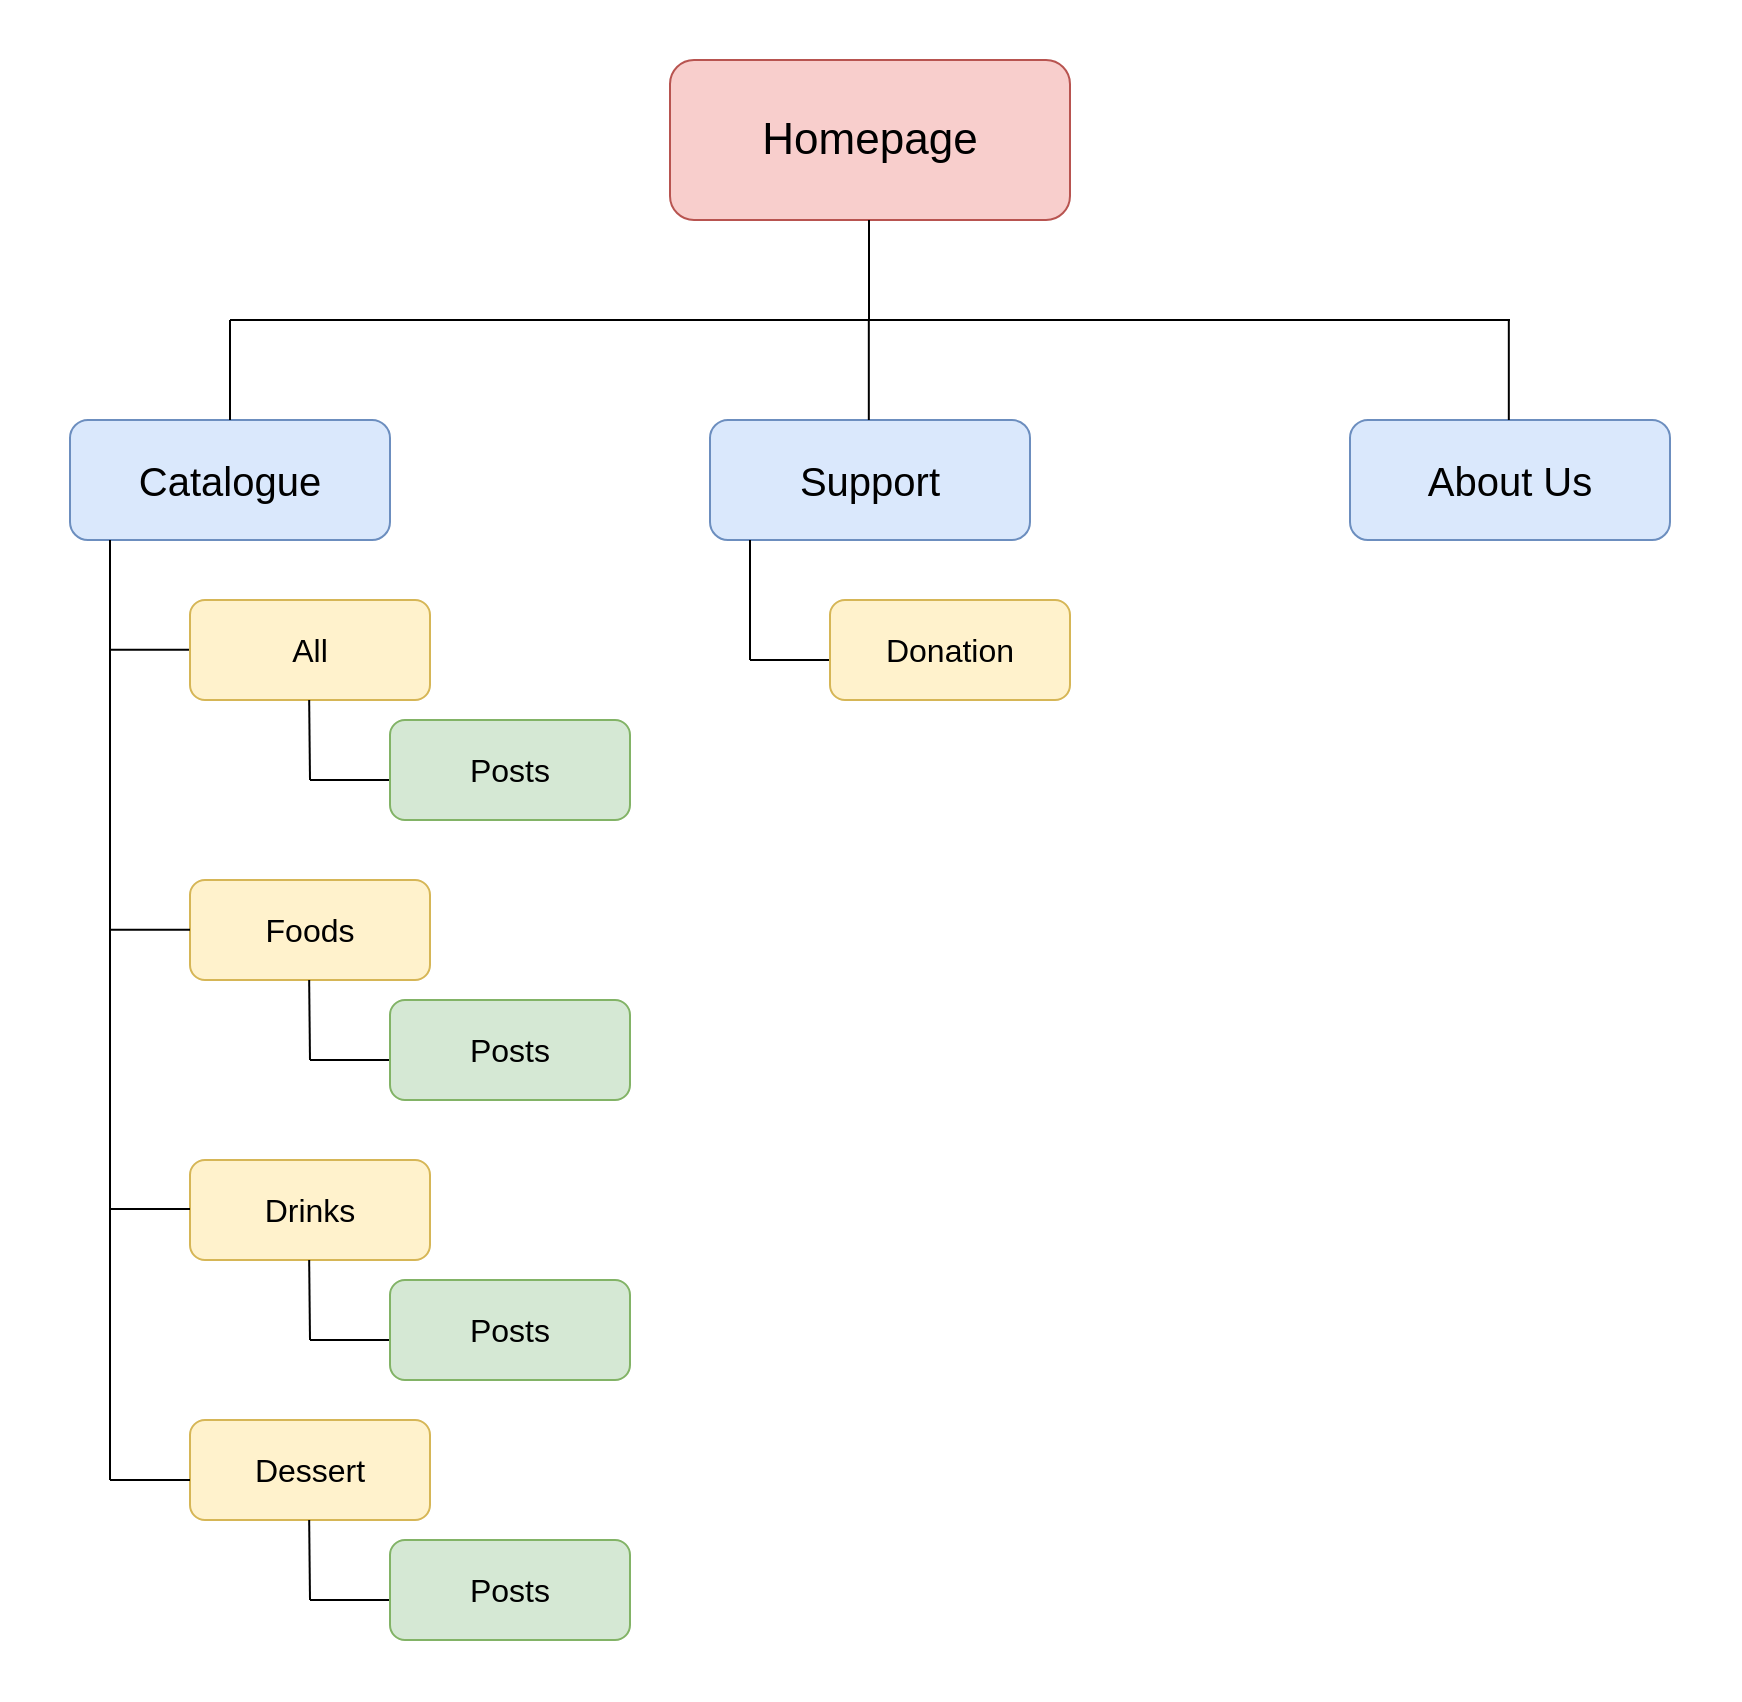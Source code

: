 <mxfile version="24.5.4" type="github">
  <diagram name="Page-1" id="LEZ5n5fntuWUsPVQmiIG">
    <mxGraphModel dx="2950" dy="1130" grid="1" gridSize="10" guides="1" tooltips="1" connect="1" arrows="1" fold="1" page="1" pageScale="1" pageWidth="850" pageHeight="1100" math="0" shadow="0">
      <root>
        <mxCell id="0" />
        <mxCell id="1" parent="0" />
        <mxCell id="Hb-jmeLNu6FLRn5VgUYX-1" value="&lt;font style=&quot;font-size: 22px;&quot;&gt;Homepage&lt;/font&gt;" style="rounded=1;whiteSpace=wrap;html=1;fillColor=#f8cecc;strokeColor=#b85450;" parent="1" vertex="1">
          <mxGeometry x="300" y="150" width="200" height="80" as="geometry" />
        </mxCell>
        <mxCell id="1kTSaBlXqIQbw2CaoR4M-1" value="" style="endArrow=none;html=1;rounded=0;" edge="1" parent="1">
          <mxGeometry width="50" height="50" relative="1" as="geometry">
            <mxPoint x="80" y="280" as="sourcePoint" />
            <mxPoint x="720" y="280" as="targetPoint" />
          </mxGeometry>
        </mxCell>
        <mxCell id="1kTSaBlXqIQbw2CaoR4M-2" value="&lt;font style=&quot;font-size: 20px;&quot;&gt;Catalogue&lt;/font&gt;" style="rounded=1;whiteSpace=wrap;html=1;fillColor=#dae8fc;strokeColor=#6c8ebf;" vertex="1" parent="1">
          <mxGeometry y="330" width="160" height="60" as="geometry" />
        </mxCell>
        <mxCell id="1kTSaBlXqIQbw2CaoR4M-3" value="&lt;font style=&quot;font-size: 20px;&quot;&gt;Support&lt;/font&gt;" style="rounded=1;whiteSpace=wrap;html=1;fillColor=#dae8fc;strokeColor=#6c8ebf;" vertex="1" parent="1">
          <mxGeometry x="320" y="330" width="160" height="60" as="geometry" />
        </mxCell>
        <mxCell id="1kTSaBlXqIQbw2CaoR4M-4" value="&lt;font style=&quot;font-size: 20px;&quot;&gt;About Us&lt;/font&gt;" style="rounded=1;whiteSpace=wrap;html=1;fillColor=#dae8fc;strokeColor=#6c8ebf;" vertex="1" parent="1">
          <mxGeometry x="640" y="330" width="160" height="60" as="geometry" />
        </mxCell>
        <mxCell id="1kTSaBlXqIQbw2CaoR4M-5" value="" style="endArrow=none;html=1;rounded=0;exitX=0.5;exitY=0;exitDx=0;exitDy=0;" edge="1" parent="1" source="1kTSaBlXqIQbw2CaoR4M-2">
          <mxGeometry width="50" height="50" relative="1" as="geometry">
            <mxPoint x="20" y="300" as="sourcePoint" />
            <mxPoint x="80" y="280" as="targetPoint" />
          </mxGeometry>
        </mxCell>
        <mxCell id="1kTSaBlXqIQbw2CaoR4M-6" value="" style="endArrow=none;html=1;rounded=0;exitX=0.5;exitY=0;exitDx=0;exitDy=0;" edge="1" parent="1">
          <mxGeometry width="50" height="50" relative="1" as="geometry">
            <mxPoint x="399.41" y="330" as="sourcePoint" />
            <mxPoint x="399.41" y="280" as="targetPoint" />
          </mxGeometry>
        </mxCell>
        <mxCell id="1kTSaBlXqIQbw2CaoR4M-7" value="" style="endArrow=none;html=1;rounded=0;exitX=0.5;exitY=0;exitDx=0;exitDy=0;" edge="1" parent="1">
          <mxGeometry width="50" height="50" relative="1" as="geometry">
            <mxPoint x="719.41" y="330" as="sourcePoint" />
            <mxPoint x="719.41" y="280" as="targetPoint" />
          </mxGeometry>
        </mxCell>
        <mxCell id="1kTSaBlXqIQbw2CaoR4M-8" value="" style="endArrow=none;html=1;rounded=0;exitX=0.5;exitY=0;exitDx=0;exitDy=0;" edge="1" parent="1">
          <mxGeometry width="50" height="50" relative="1" as="geometry">
            <mxPoint x="399.5" y="280" as="sourcePoint" />
            <mxPoint x="399.5" y="230" as="targetPoint" />
          </mxGeometry>
        </mxCell>
        <mxCell id="1kTSaBlXqIQbw2CaoR4M-10" value="" style="endArrow=none;html=1;rounded=0;" edge="1" parent="1">
          <mxGeometry width="50" height="50" relative="1" as="geometry">
            <mxPoint x="20" y="444.86" as="sourcePoint" />
            <mxPoint x="60" y="444.86" as="targetPoint" />
          </mxGeometry>
        </mxCell>
        <mxCell id="1kTSaBlXqIQbw2CaoR4M-11" value="&lt;font style=&quot;font-size: 16px;&quot;&gt;All&lt;/font&gt;" style="rounded=1;whiteSpace=wrap;html=1;fillColor=#fff2cc;strokeColor=#d6b656;" vertex="1" parent="1">
          <mxGeometry x="60" y="420" width="120" height="50" as="geometry" />
        </mxCell>
        <mxCell id="1kTSaBlXqIQbw2CaoR4M-12" value="&lt;font style=&quot;font-size: 16px;&quot;&gt;Foods&lt;/font&gt;" style="rounded=1;whiteSpace=wrap;html=1;fillColor=#fff2cc;strokeColor=#d6b656;" vertex="1" parent="1">
          <mxGeometry x="60" y="560" width="120" height="50" as="geometry" />
        </mxCell>
        <mxCell id="1kTSaBlXqIQbw2CaoR4M-13" value="" style="endArrow=none;html=1;rounded=0;" edge="1" parent="1">
          <mxGeometry width="50" height="50" relative="1" as="geometry">
            <mxPoint x="20" y="584.86" as="sourcePoint" />
            <mxPoint x="60" y="584.86" as="targetPoint" />
          </mxGeometry>
        </mxCell>
        <mxCell id="1kTSaBlXqIQbw2CaoR4M-14" value="&lt;font style=&quot;font-size: 16px;&quot;&gt;Drinks&lt;/font&gt;" style="rounded=1;whiteSpace=wrap;html=1;fillColor=#fff2cc;strokeColor=#d6b656;" vertex="1" parent="1">
          <mxGeometry x="60" y="700" width="120" height="50" as="geometry" />
        </mxCell>
        <mxCell id="1kTSaBlXqIQbw2CaoR4M-15" value="&lt;font style=&quot;font-size: 16px;&quot;&gt;Dessert&lt;/font&gt;" style="rounded=1;whiteSpace=wrap;html=1;fillColor=#fff2cc;strokeColor=#d6b656;" vertex="1" parent="1">
          <mxGeometry x="60" y="830" width="120" height="50" as="geometry" />
        </mxCell>
        <mxCell id="1kTSaBlXqIQbw2CaoR4M-16" value="" style="endArrow=none;html=1;rounded=0;" edge="1" parent="1">
          <mxGeometry width="50" height="50" relative="1" as="geometry">
            <mxPoint x="20" y="724.5" as="sourcePoint" />
            <mxPoint x="60" y="724.5" as="targetPoint" />
          </mxGeometry>
        </mxCell>
        <mxCell id="1kTSaBlXqIQbw2CaoR4M-18" value="" style="endArrow=none;html=1;rounded=0;" edge="1" parent="1">
          <mxGeometry width="50" height="50" relative="1" as="geometry">
            <mxPoint x="120" y="510" as="sourcePoint" />
            <mxPoint x="119.58" y="470" as="targetPoint" />
          </mxGeometry>
        </mxCell>
        <mxCell id="1kTSaBlXqIQbw2CaoR4M-19" value="" style="endArrow=none;html=1;rounded=0;" edge="1" parent="1">
          <mxGeometry width="50" height="50" relative="1" as="geometry">
            <mxPoint x="120" y="510" as="sourcePoint" />
            <mxPoint x="160" y="510" as="targetPoint" />
          </mxGeometry>
        </mxCell>
        <mxCell id="1kTSaBlXqIQbw2CaoR4M-20" value="&lt;font style=&quot;font-size: 16px;&quot;&gt;Posts&lt;/font&gt;" style="rounded=1;whiteSpace=wrap;html=1;fillColor=#d5e8d4;strokeColor=#82b366;" vertex="1" parent="1">
          <mxGeometry x="160" y="480" width="120" height="50" as="geometry" />
        </mxCell>
        <mxCell id="1kTSaBlXqIQbw2CaoR4M-22" value="" style="endArrow=none;html=1;rounded=0;" edge="1" parent="1">
          <mxGeometry width="50" height="50" relative="1" as="geometry">
            <mxPoint x="120" y="650" as="sourcePoint" />
            <mxPoint x="160" y="650" as="targetPoint" />
          </mxGeometry>
        </mxCell>
        <mxCell id="1kTSaBlXqIQbw2CaoR4M-23" value="" style="endArrow=none;html=1;rounded=0;" edge="1" parent="1">
          <mxGeometry width="50" height="50" relative="1" as="geometry">
            <mxPoint x="120" y="650" as="sourcePoint" />
            <mxPoint x="119.58" y="610" as="targetPoint" />
          </mxGeometry>
        </mxCell>
        <mxCell id="1kTSaBlXqIQbw2CaoR4M-24" value="&lt;font style=&quot;font-size: 16px;&quot;&gt;Posts&lt;/font&gt;" style="rounded=1;whiteSpace=wrap;html=1;fillColor=#d5e8d4;strokeColor=#82b366;" vertex="1" parent="1">
          <mxGeometry x="160" y="620" width="120" height="50" as="geometry" />
        </mxCell>
        <mxCell id="1kTSaBlXqIQbw2CaoR4M-27" value="" style="endArrow=none;html=1;rounded=0;" edge="1" parent="1">
          <mxGeometry width="50" height="50" relative="1" as="geometry">
            <mxPoint x="120" y="790" as="sourcePoint" />
            <mxPoint x="119.58" y="750" as="targetPoint" />
          </mxGeometry>
        </mxCell>
        <mxCell id="1kTSaBlXqIQbw2CaoR4M-28" value="" style="endArrow=none;html=1;rounded=0;" edge="1" parent="1">
          <mxGeometry width="50" height="50" relative="1" as="geometry">
            <mxPoint x="120" y="790" as="sourcePoint" />
            <mxPoint x="160" y="790" as="targetPoint" />
          </mxGeometry>
        </mxCell>
        <mxCell id="1kTSaBlXqIQbw2CaoR4M-29" value="&lt;font style=&quot;font-size: 16px;&quot;&gt;Posts&lt;/font&gt;" style="rounded=1;whiteSpace=wrap;html=1;fillColor=#d5e8d4;strokeColor=#82b366;" vertex="1" parent="1">
          <mxGeometry x="160" y="760" width="120" height="50" as="geometry" />
        </mxCell>
        <mxCell id="1kTSaBlXqIQbw2CaoR4M-31" value="" style="endArrow=none;html=1;rounded=0;" edge="1" parent="1">
          <mxGeometry width="50" height="50" relative="1" as="geometry">
            <mxPoint x="20" y="860" as="sourcePoint" />
            <mxPoint x="60" y="860" as="targetPoint" />
          </mxGeometry>
        </mxCell>
        <mxCell id="1kTSaBlXqIQbw2CaoR4M-32" value="" style="endArrow=none;html=1;rounded=0;" edge="1" parent="1">
          <mxGeometry width="50" height="50" relative="1" as="geometry">
            <mxPoint x="120" y="920" as="sourcePoint" />
            <mxPoint x="119.58" y="880" as="targetPoint" />
          </mxGeometry>
        </mxCell>
        <mxCell id="1kTSaBlXqIQbw2CaoR4M-33" value="" style="endArrow=none;html=1;rounded=0;" edge="1" parent="1">
          <mxGeometry width="50" height="50" relative="1" as="geometry">
            <mxPoint x="120" y="920" as="sourcePoint" />
            <mxPoint x="160" y="920" as="targetPoint" />
          </mxGeometry>
        </mxCell>
        <mxCell id="1kTSaBlXqIQbw2CaoR4M-34" value="&lt;font style=&quot;font-size: 16px;&quot;&gt;Posts&lt;/font&gt;" style="rounded=1;whiteSpace=wrap;html=1;fillColor=#d5e8d4;strokeColor=#82b366;" vertex="1" parent="1">
          <mxGeometry x="160" y="890" width="120" height="50" as="geometry" />
        </mxCell>
        <mxCell id="1kTSaBlXqIQbw2CaoR4M-35" value="" style="endArrow=none;html=1;rounded=0;entryX=0.125;entryY=1;entryDx=0;entryDy=0;entryPerimeter=0;" edge="1" parent="1" target="1kTSaBlXqIQbw2CaoR4M-2">
          <mxGeometry width="50" height="50" relative="1" as="geometry">
            <mxPoint x="20" y="860" as="sourcePoint" />
            <mxPoint x="60" y="430" as="targetPoint" />
          </mxGeometry>
        </mxCell>
        <mxCell id="1kTSaBlXqIQbw2CaoR4M-36" value="" style="endArrow=none;html=1;rounded=0;" edge="1" parent="1">
          <mxGeometry width="50" height="50" relative="1" as="geometry">
            <mxPoint x="340" y="450" as="sourcePoint" />
            <mxPoint x="380" y="450" as="targetPoint" />
          </mxGeometry>
        </mxCell>
        <mxCell id="1kTSaBlXqIQbw2CaoR4M-37" value="&lt;font style=&quot;font-size: 16px;&quot;&gt;Donation&lt;/font&gt;" style="rounded=1;whiteSpace=wrap;html=1;fillColor=#fff2cc;strokeColor=#d6b656;" vertex="1" parent="1">
          <mxGeometry x="380" y="420" width="120" height="50" as="geometry" />
        </mxCell>
        <mxCell id="1kTSaBlXqIQbw2CaoR4M-56" value="" style="endArrow=none;html=1;rounded=0;entryX=0.125;entryY=1;entryDx=0;entryDy=0;entryPerimeter=0;" edge="1" parent="1">
          <mxGeometry width="50" height="50" relative="1" as="geometry">
            <mxPoint x="340" y="450" as="sourcePoint" />
            <mxPoint x="340" y="390" as="targetPoint" />
          </mxGeometry>
        </mxCell>
        <mxCell id="1kTSaBlXqIQbw2CaoR4M-57" value="&amp;nbsp; &amp;nbsp;" style="text;html=1;align=center;verticalAlign=middle;whiteSpace=wrap;rounded=0;rotation=-90;" vertex="1" parent="1">
          <mxGeometry x="-50" y="345" width="60" height="30" as="geometry" />
        </mxCell>
        <mxCell id="1kTSaBlXqIQbw2CaoR4M-58" value="&amp;nbsp; &amp;nbsp;" style="text;html=1;align=center;verticalAlign=middle;whiteSpace=wrap;rounded=0;rotation=-90;" vertex="1" parent="1">
          <mxGeometry x="790" y="345" width="60" height="30" as="geometry" />
        </mxCell>
        <mxCell id="1kTSaBlXqIQbw2CaoR4M-59" value="&amp;nbsp; &amp;nbsp;" style="text;html=1;align=center;verticalAlign=middle;whiteSpace=wrap;rounded=0;rotation=0;" vertex="1" parent="1">
          <mxGeometry x="370" y="120" width="60" height="30" as="geometry" />
        </mxCell>
        <mxCell id="1kTSaBlXqIQbw2CaoR4M-60" value="&amp;nbsp; &amp;nbsp;" style="text;html=1;align=center;verticalAlign=middle;whiteSpace=wrap;rounded=0;rotation=0;" vertex="1" parent="1">
          <mxGeometry x="190" y="940" width="60" height="30" as="geometry" />
        </mxCell>
      </root>
    </mxGraphModel>
  </diagram>
</mxfile>
